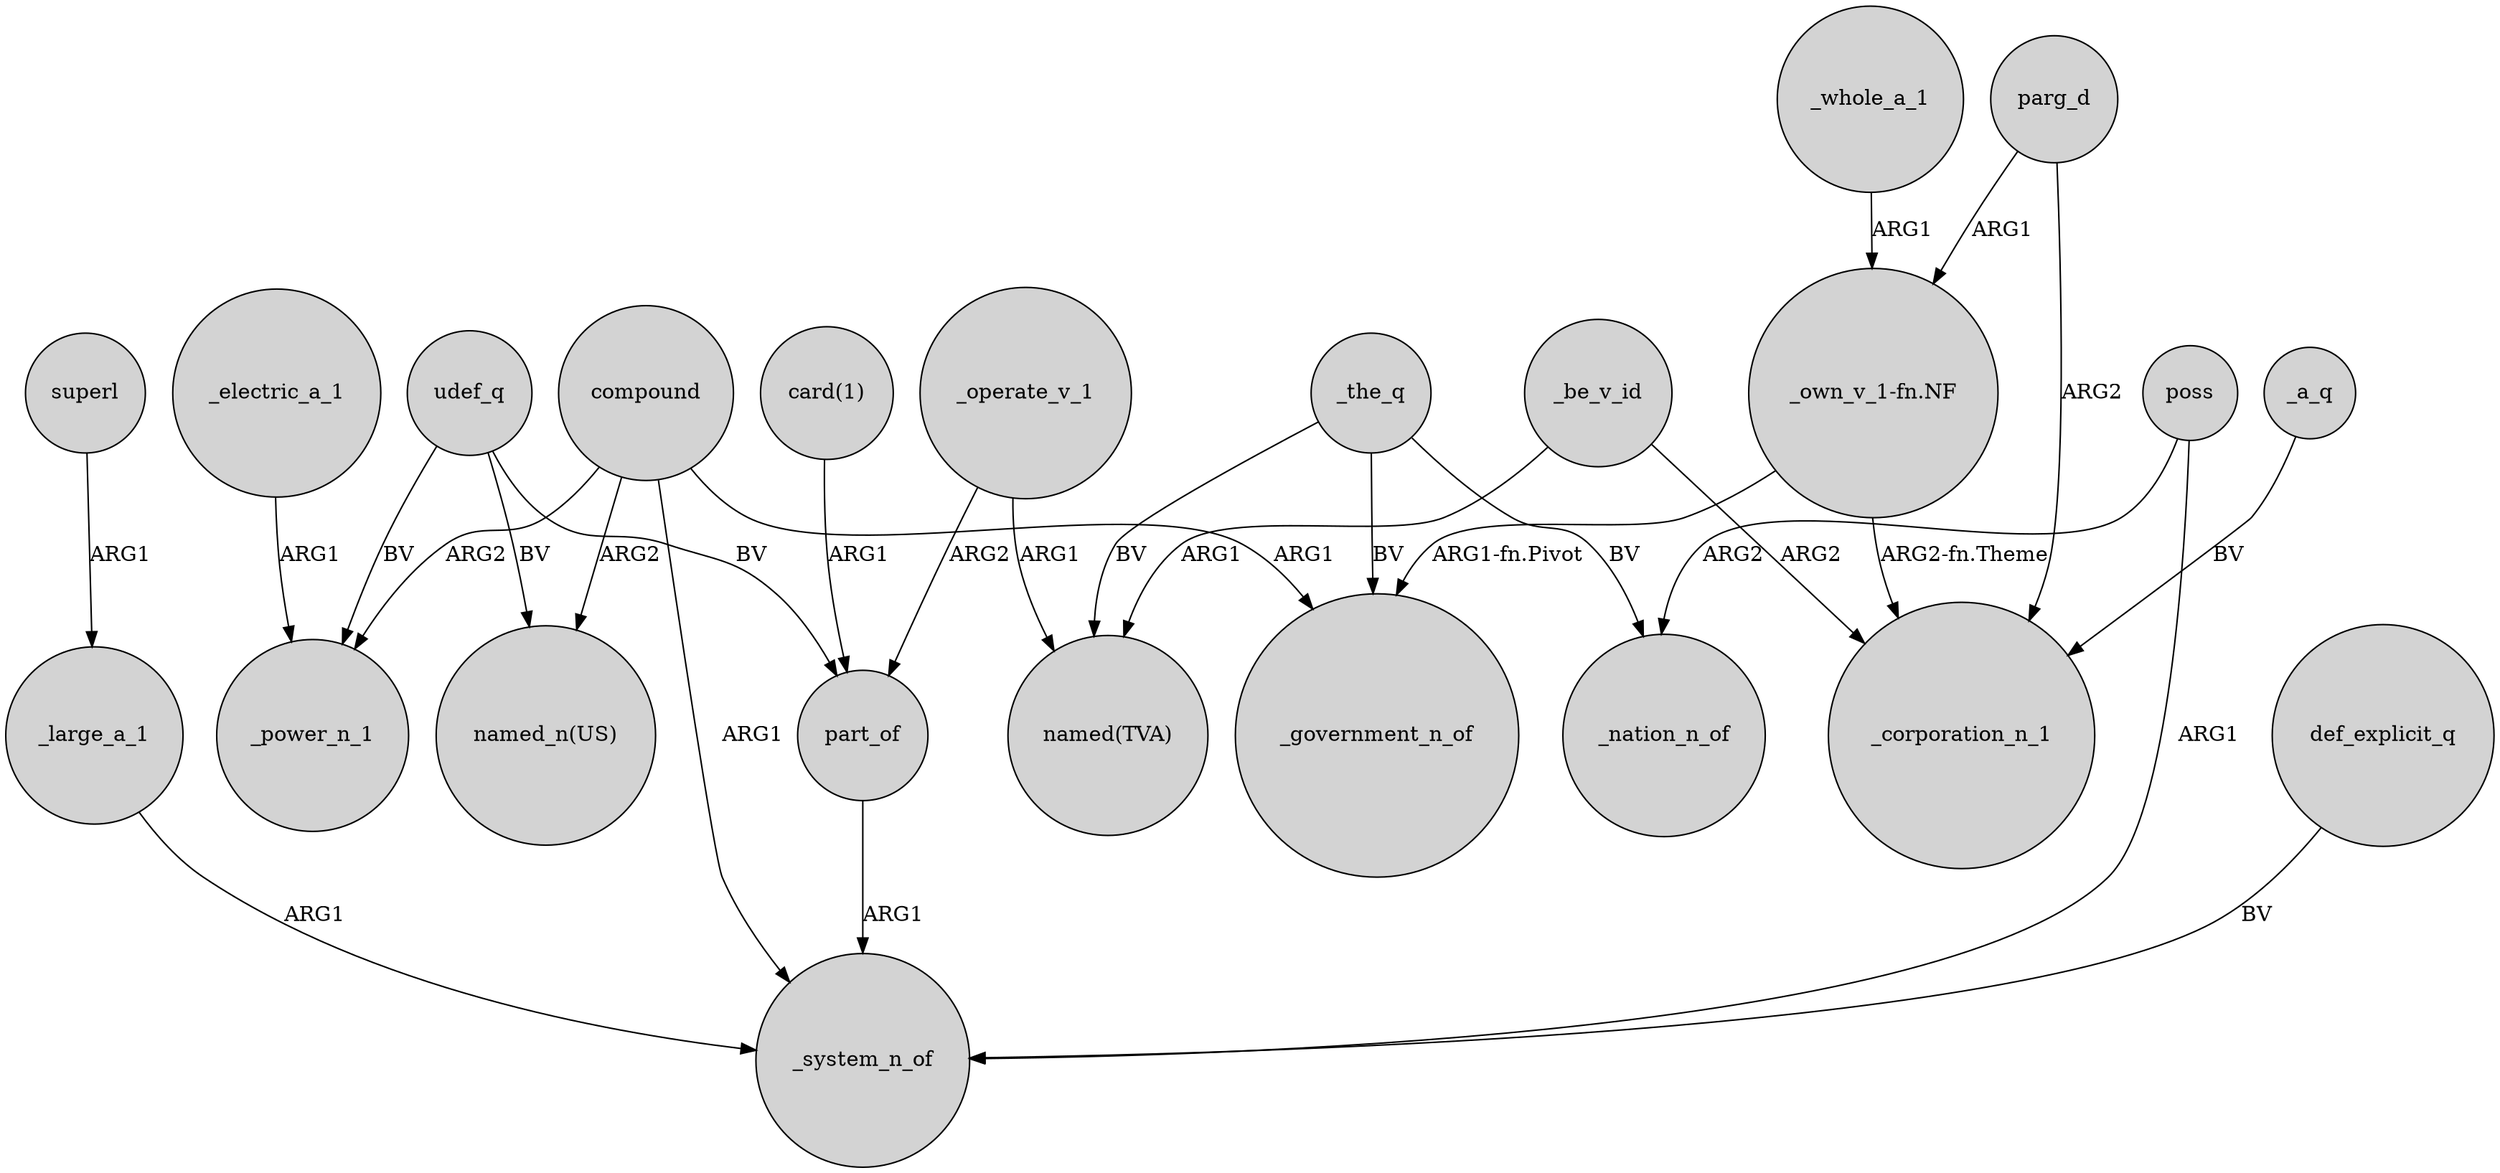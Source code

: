 digraph {
	node [shape=circle style=filled]
	superl -> _large_a_1 [label=ARG1]
	udef_q -> part_of [label=BV]
	udef_q -> "named_n(US)" [label=BV]
	compound -> _government_n_of [label=ARG1]
	compound -> _system_n_of [label=ARG1]
	_be_v_id -> _corporation_n_1 [label=ARG2]
	poss -> _system_n_of [label=ARG1]
	def_explicit_q -> _system_n_of [label=BV]
	_a_q -> _corporation_n_1 [label=BV]
	"_own_v_1-fn.NF" -> _government_n_of [label="ARG1-fn.Pivot"]
	_electric_a_1 -> _power_n_1 [label=ARG1]
	compound -> "named_n(US)" [label=ARG2]
	parg_d -> "_own_v_1-fn.NF" [label=ARG1]
	_whole_a_1 -> "_own_v_1-fn.NF" [label=ARG1]
	_operate_v_1 -> part_of [label=ARG2]
	_the_q -> _nation_n_of [label=BV]
	compound -> _power_n_1 [label=ARG2]
	poss -> _nation_n_of [label=ARG2]
	parg_d -> _corporation_n_1 [label=ARG2]
	"card(1)" -> part_of [label=ARG1]
	_operate_v_1 -> "named(TVA)" [label=ARG1]
	_the_q -> _government_n_of [label=BV]
	_the_q -> "named(TVA)" [label=BV]
	udef_q -> _power_n_1 [label=BV]
	_large_a_1 -> _system_n_of [label=ARG1]
	_be_v_id -> "named(TVA)" [label=ARG1]
	part_of -> _system_n_of [label=ARG1]
	"_own_v_1-fn.NF" -> _corporation_n_1 [label="ARG2-fn.Theme"]
}
